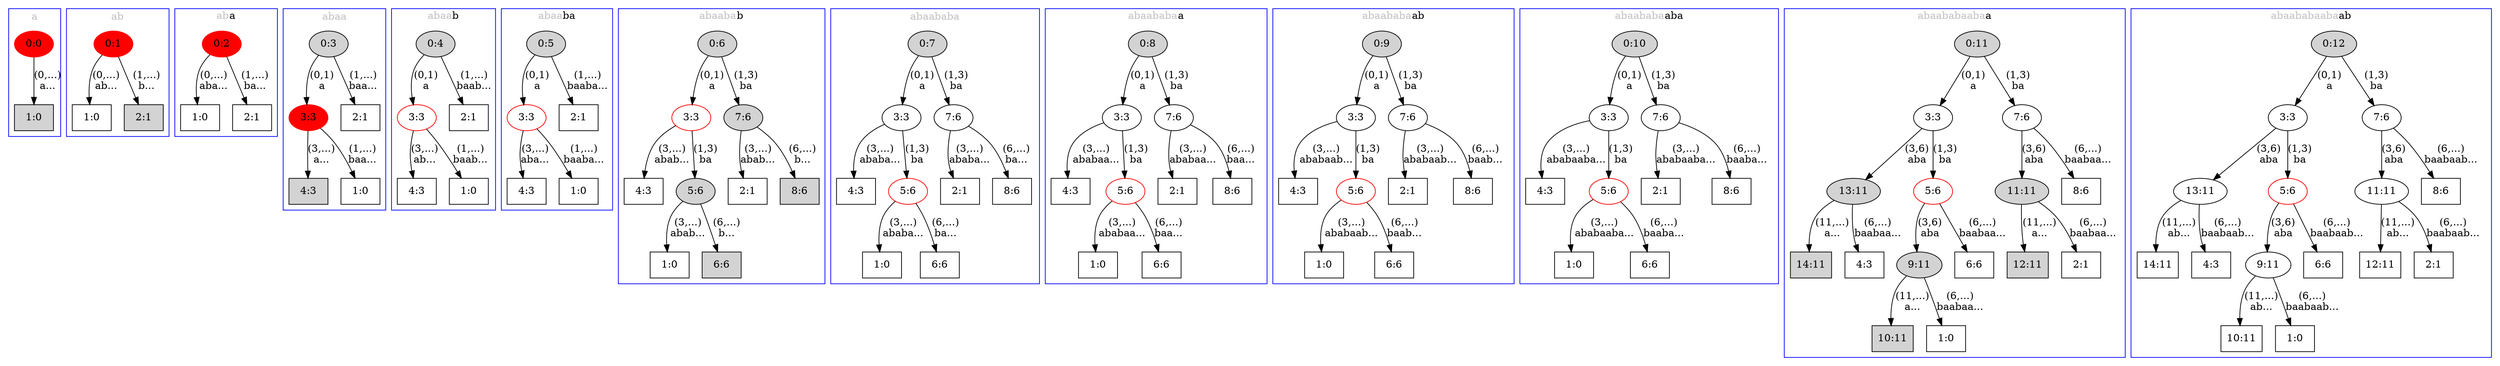 digraph ST{

	subgraph clusterST3{

	label=<<font color="grey">a</font>>
		t3n0 [label="0:0",style=filled,color=red];
		{ rank=same; t3n1}
		t3n1 [label="1:0",shape=box,style=filled];
		t3n0 -> t3n1 [label="(0,...)\na...",weight=1];
	color=blue;ratio=0.75
	}
	subgraph clusterST4{

	label=<<font color="grey">ab</font>>
		t4n0 [label="0:1",style=filled,color=red];
		{ rank=same; t4n1 t4n2}
		t4n1 [label="1:0",shape=box];
		t4n0 -> t4n1 [label="(0,...)\nab...",weight=1];
		t4n2 [label="2:1",shape=box,style=filled];
		t4n0 -> t4n2 [label="(1,...)\nb...",weight=1];
	color=blue;ratio=0.75
	}
	subgraph clusterST5{

	label=<<font color="grey">ab</font>a>
		t5n0 [label="0:2",style=filled,color=red];
		{ rank=same; t5n1 t5n2}
		t5n1 [label="1:0",shape=box];
		t5n0 -> t5n1 [label="(0,...)\naba...",weight=1];
		t5n2 [label="2:1",shape=box];
		t5n0 -> t5n2 [label="(1,...)\nba...",weight=1];
	color=blue;ratio=0.75
	}
	subgraph clusterST6{

	label=<<font color="grey">abaa</font>>
		t6n0 [label="0:3",style=filled];
		{ rank=same; t6n3 t6n2}
		t6n3 [label="3:3",style=filled,color=red];
		{ rank=same; t6n4 t6n1}
		t6n4 [label="4:3",shape=box,style=filled];
		t6n3 -> t6n4 [label="(3,...)\na...",weight=1];
		t6n1 [label="1:0",shape=box];
		t6n3 -> t6n1 [label="(1,...)\nbaa...",weight=1];
		t6n0 -> t6n3 [label="(0,1)\na",weight=1];
		t6n2 [label="2:1",shape=box];
		t6n0 -> t6n2 [label="(1,...)\nbaa...",weight=1];
	color=blue;ratio=0.75
	}
	subgraph clusterST7{

	label=<<font color="grey">abaa</font>b>
		t7n0 [label="0:4",style=filled];
		{ rank=same; t7n3 t7n2}
		t7n3 [label="3:3",color=red];
		{ rank=same; t7n4 t7n1}
		t7n4 [label="4:3",shape=box];
		t7n3 -> t7n4 [label="(3,...)\nab...",weight=1];
		t7n1 [label="1:0",shape=box];
		t7n3 -> t7n1 [label="(1,...)\nbaab...",weight=1];
		t7n0 -> t7n3 [label="(0,1)\na",weight=1];
		t7n2 [label="2:1",shape=box];
		t7n0 -> t7n2 [label="(1,...)\nbaab...",weight=1];
	color=blue;ratio=0.75
	}
	subgraph clusterST8{

	label=<<font color="grey">abaa</font>ba>
		t8n0 [label="0:5",style=filled];
		{ rank=same; t8n3 t8n2}
		t8n3 [label="3:3",color=red];
		{ rank=same; t8n4 t8n1}
		t8n4 [label="4:3",shape=box];
		t8n3 -> t8n4 [label="(3,...)\naba...",weight=1];
		t8n1 [label="1:0",shape=box];
		t8n3 -> t8n1 [label="(1,...)\nbaaba...",weight=1];
		t8n0 -> t8n3 [label="(0,1)\na",weight=1];
		t8n2 [label="2:1",shape=box];
		t8n0 -> t8n2 [label="(1,...)\nbaaba...",weight=1];
	color=blue;ratio=0.75
	}
	subgraph clusterST9{

	label=<<font color="grey">abaaba</font>b>
		t9n0 [label="0:6",style=filled];
		{ rank=same; t9n3 t9n7}
		t9n3 [label="3:3",color=red];
		{ rank=same; t9n4 t9n5}
		t9n4 [label="4:3",shape=box];
		t9n3 -> t9n4 [label="(3,...)\nabab...",weight=1];
		t9n5 [label="5:6",style=filled];
		{ rank=same; t9n1 t9n6}
		t9n1 [label="1:0",shape=box];
		t9n5 -> t9n1 [label="(3,...)\nabab...",weight=1];
		t9n6 [label="6:6",shape=box,style=filled];
		t9n5 -> t9n6 [label="(6,...)\nb...",weight=1];
		t9n3 -> t9n5 [label="(1,3)\nba",weight=1];
		t9n0 -> t9n3 [label="(0,1)\na",weight=1];
		t9n7 [label="7:6",style=filled];
		{ rank=same; t9n2 t9n8}
		t9n2 [label="2:1",shape=box];
		t9n7 -> t9n2 [label="(3,...)\nabab...",weight=1];
		t9n8 [label="8:6",shape=box,style=filled];
		t9n7 -> t9n8 [label="(6,...)\nb...",weight=1];
		t9n0 -> t9n7 [label="(1,3)\nba",weight=1];
	color=blue;ratio=0.75
	}
	subgraph clusterST10{

	label=<<font color="grey">abaababa</font>>
		t10n0 [label="0:7",style=filled];
		{ rank=same; t10n3 t10n7}
		t10n3 [label="3:3"];
		{ rank=same; t10n4 t10n5}
		t10n4 [label="4:3",shape=box];
		t10n3 -> t10n4 [label="(3,...)\nababa...",weight=1];
		t10n5 [label="5:6",color=red];
		{ rank=same; t10n1 t10n6}
		t10n1 [label="1:0",shape=box];
		t10n5 -> t10n1 [label="(3,...)\nababa...",weight=1];
		t10n6 [label="6:6",shape=box];
		t10n5 -> t10n6 [label="(6,...)\nba...",weight=1];
		t10n3 -> t10n5 [label="(1,3)\nba",weight=1];
		t10n0 -> t10n3 [label="(0,1)\na",weight=1];
		t10n7 [label="7:6"];
		{ rank=same; t10n2 t10n8}
		t10n2 [label="2:1",shape=box];
		t10n7 -> t10n2 [label="(3,...)\nababa...",weight=1];
		t10n8 [label="8:6",shape=box];
		t10n7 -> t10n8 [label="(6,...)\nba...",weight=1];
		t10n0 -> t10n7 [label="(1,3)\nba",weight=1];
	color=blue;ratio=0.75
	}
	subgraph clusterST11{

	label=<<font color="grey">abaababa</font>a>
		t11n0 [label="0:8",style=filled];
		{ rank=same; t11n3 t11n7}
		t11n3 [label="3:3"];
		{ rank=same; t11n4 t11n5}
		t11n4 [label="4:3",shape=box];
		t11n3 -> t11n4 [label="(3,...)\nababaa...",weight=1];
		t11n5 [label="5:6",color=red];
		{ rank=same; t11n1 t11n6}
		t11n1 [label="1:0",shape=box];
		t11n5 -> t11n1 [label="(3,...)\nababaa...",weight=1];
		t11n6 [label="6:6",shape=box];
		t11n5 -> t11n6 [label="(6,...)\nbaa...",weight=1];
		t11n3 -> t11n5 [label="(1,3)\nba",weight=1];
		t11n0 -> t11n3 [label="(0,1)\na",weight=1];
		t11n7 [label="7:6"];
		{ rank=same; t11n2 t11n8}
		t11n2 [label="2:1",shape=box];
		t11n7 -> t11n2 [label="(3,...)\nababaa...",weight=1];
		t11n8 [label="8:6",shape=box];
		t11n7 -> t11n8 [label="(6,...)\nbaa...",weight=1];
		t11n0 -> t11n7 [label="(1,3)\nba",weight=1];
	color=blue;ratio=0.75
	}
	subgraph clusterST12{

	label=<<font color="grey">abaababa</font>ab>
		t12n0 [label="0:9",style=filled];
		{ rank=same; t12n3 t12n7}
		t12n3 [label="3:3"];
		{ rank=same; t12n4 t12n5}
		t12n4 [label="4:3",shape=box];
		t12n3 -> t12n4 [label="(3,...)\nababaab...",weight=1];
		t12n5 [label="5:6",color=red];
		{ rank=same; t12n1 t12n6}
		t12n1 [label="1:0",shape=box];
		t12n5 -> t12n1 [label="(3,...)\nababaab...",weight=1];
		t12n6 [label="6:6",shape=box];
		t12n5 -> t12n6 [label="(6,...)\nbaab...",weight=1];
		t12n3 -> t12n5 [label="(1,3)\nba",weight=1];
		t12n0 -> t12n3 [label="(0,1)\na",weight=1];
		t12n7 [label="7:6"];
		{ rank=same; t12n2 t12n8}
		t12n2 [label="2:1",shape=box];
		t12n7 -> t12n2 [label="(3,...)\nababaab...",weight=1];
		t12n8 [label="8:6",shape=box];
		t12n7 -> t12n8 [label="(6,...)\nbaab...",weight=1];
		t12n0 -> t12n7 [label="(1,3)\nba",weight=1];
	color=blue;ratio=0.75
	}
	subgraph clusterST13{

	label=<<font color="grey">abaababa</font>aba>
		t13n0 [label="0:10",style=filled];
		{ rank=same; t13n3 t13n7}
		t13n3 [label="3:3"];
		{ rank=same; t13n4 t13n5}
		t13n4 [label="4:3",shape=box];
		t13n3 -> t13n4 [label="(3,...)\nababaaba...",weight=1];
		t13n5 [label="5:6",color=red];
		{ rank=same; t13n1 t13n6}
		t13n1 [label="1:0",shape=box];
		t13n5 -> t13n1 [label="(3,...)\nababaaba...",weight=1];
		t13n6 [label="6:6",shape=box];
		t13n5 -> t13n6 [label="(6,...)\nbaaba...",weight=1];
		t13n3 -> t13n5 [label="(1,3)\nba",weight=1];
		t13n0 -> t13n3 [label="(0,1)\na",weight=1];
		t13n7 [label="7:6"];
		{ rank=same; t13n2 t13n8}
		t13n2 [label="2:1",shape=box];
		t13n7 -> t13n2 [label="(3,...)\nababaaba...",weight=1];
		t13n8 [label="8:6",shape=box];
		t13n7 -> t13n8 [label="(6,...)\nbaaba...",weight=1];
		t13n0 -> t13n7 [label="(1,3)\nba",weight=1];
	color=blue;ratio=0.75
	}
	subgraph clusterST14{

	label=<<font color="grey">abaababaaba</font>a>
		t14n0 [label="0:11",style=filled];
		{ rank=same; t14n3 t14n7}
		t14n3 [label="3:3"];
		{ rank=same; t14n13 t14n5}
		t14n13 [label="13:11",style=filled];
		{ rank=same; t14n14 t14n4}
		t14n14 [label="14:11",shape=box,style=filled];
		t14n13 -> t14n14 [label="(11,...)\na...",weight=1];
		t14n4 [label="4:3",shape=box];
		t14n13 -> t14n4 [label="(6,...)\nbaabaa...",weight=1];
		t14n3 -> t14n13 [label="(3,6)\naba",weight=1];
		t14n5 [label="5:6",color=red];
		{ rank=same; t14n9 t14n6}
		t14n9 [label="9:11",style=filled];
		{ rank=same; t14n10 t14n1}
		t14n10 [label="10:11",shape=box,style=filled];
		t14n9 -> t14n10 [label="(11,...)\na...",weight=1];
		t14n1 [label="1:0",shape=box];
		t14n9 -> t14n1 [label="(6,...)\nbaabaa...",weight=1];
		t14n5 -> t14n9 [label="(3,6)\naba",weight=1];
		t14n6 [label="6:6",shape=box];
		t14n5 -> t14n6 [label="(6,...)\nbaabaa...",weight=1];
		t14n3 -> t14n5 [label="(1,3)\nba",weight=1];
		t14n0 -> t14n3 [label="(0,1)\na",weight=1];
		t14n7 [label="7:6"];
		{ rank=same; t14n11 t14n8}
		t14n11 [label="11:11",style=filled];
		{ rank=same; t14n12 t14n2}
		t14n12 [label="12:11",shape=box,style=filled];
		t14n11 -> t14n12 [label="(11,...)\na...",weight=1];
		t14n2 [label="2:1",shape=box];
		t14n11 -> t14n2 [label="(6,...)\nbaabaa...",weight=1];
		t14n7 -> t14n11 [label="(3,6)\naba",weight=1];
		t14n8 [label="8:6",shape=box];
		t14n7 -> t14n8 [label="(6,...)\nbaabaa...",weight=1];
		t14n0 -> t14n7 [label="(1,3)\nba",weight=1];
	color=blue;ratio=0.75
	}
	subgraph clusterST15{

	label=<<font color="grey">abaababaaba</font>ab>
		t15n0 [label="0:12",style=filled];
		{ rank=same; t15n3 t15n7}
		t15n3 [label="3:3"];
		{ rank=same; t15n13 t15n5}
		t15n13 [label="13:11"];
		{ rank=same; t15n14 t15n4}
		t15n14 [label="14:11",shape=box];
		t15n13 -> t15n14 [label="(11,...)\nab...",weight=1];
		t15n4 [label="4:3",shape=box];
		t15n13 -> t15n4 [label="(6,...)\nbaabaab...",weight=1];
		t15n3 -> t15n13 [label="(3,6)\naba",weight=1];
		t15n5 [label="5:6",color=red];
		{ rank=same; t15n9 t15n6}
		t15n9 [label="9:11"];
		{ rank=same; t15n10 t15n1}
		t15n10 [label="10:11",shape=box];
		t15n9 -> t15n10 [label="(11,...)\nab...",weight=1];
		t15n1 [label="1:0",shape=box];
		t15n9 -> t15n1 [label="(6,...)\nbaabaab...",weight=1];
		t15n5 -> t15n9 [label="(3,6)\naba",weight=1];
		t15n6 [label="6:6",shape=box];
		t15n5 -> t15n6 [label="(6,...)\nbaabaab...",weight=1];
		t15n3 -> t15n5 [label="(1,3)\nba",weight=1];
		t15n0 -> t15n3 [label="(0,1)\na",weight=1];
		t15n7 [label="7:6"];
		{ rank=same; t15n11 t15n8}
		t15n11 [label="11:11"];
		{ rank=same; t15n12 t15n2}
		t15n12 [label="12:11",shape=box];
		t15n11 -> t15n12 [label="(11,...)\nab...",weight=1];
		t15n2 [label="2:1",shape=box];
		t15n11 -> t15n2 [label="(6,...)\nbaabaab...",weight=1];
		t15n7 -> t15n11 [label="(3,6)\naba",weight=1];
		t15n8 [label="8:6",shape=box];
		t15n7 -> t15n8 [label="(6,...)\nbaabaab...",weight=1];
		t15n0 -> t15n7 [label="(1,3)\nba",weight=1];
	color=blue;ratio=0.75
	}
}
